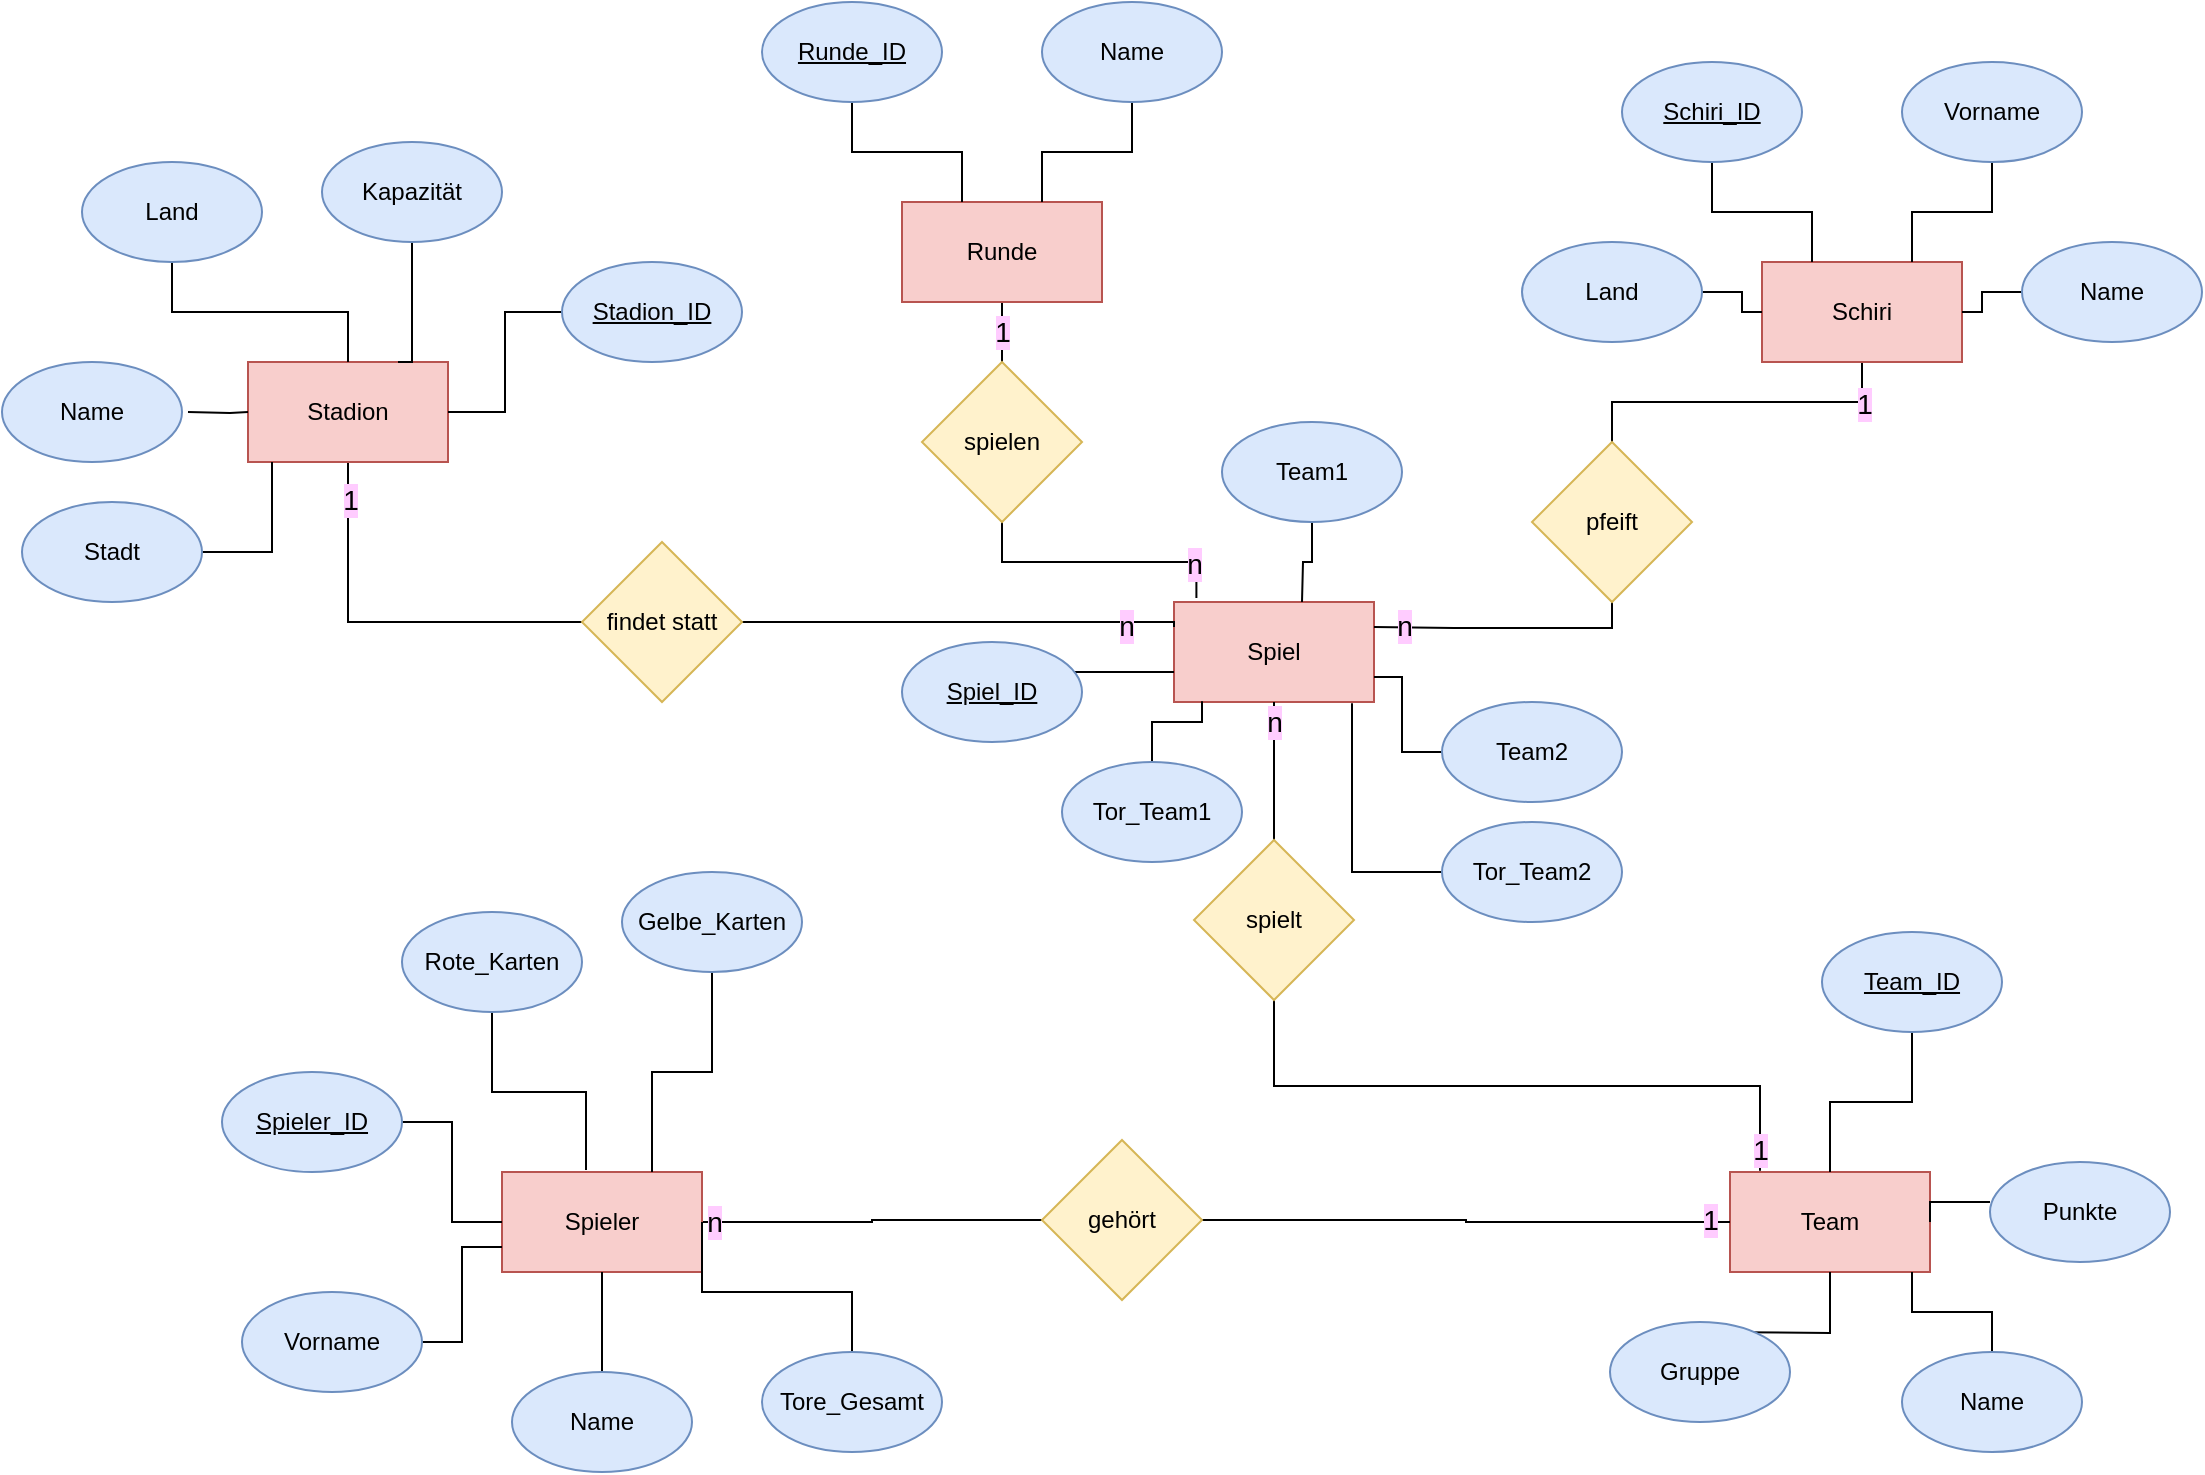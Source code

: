 <mxfile version="20.8.20" type="device"><diagram name="Seite-1" id="wjjzbbzOERGr50XTU7Qr"><mxGraphModel dx="1134" dy="976" grid="1" gridSize="10" guides="1" tooltips="1" connect="1" arrows="1" fold="1" page="1" pageScale="1" pageWidth="827" pageHeight="1169" math="0" shadow="0"><root><mxCell id="0"/><mxCell id="1" parent="0"/><mxCell id="yQyNWWdv4-H6SSiPYNSb-81" style="edgeStyle=orthogonalEdgeStyle;rounded=0;orthogonalLoop=1;jettySize=auto;html=1;entryX=0.5;entryY=0;entryDx=0;entryDy=0;endArrow=none;endFill=0;" edge="1" parent="1" source="yQyNWWdv4-H6SSiPYNSb-1" target="yQyNWWdv4-H6SSiPYNSb-80"><mxGeometry relative="1" as="geometry"/></mxCell><mxCell id="yQyNWWdv4-H6SSiPYNSb-83" value="1" style="edgeLabel;html=1;align=center;verticalAlign=middle;resizable=0;points=[];labelBackgroundColor=#FFCCFF;fontSize=14;" vertex="1" connectable="0" parent="yQyNWWdv4-H6SSiPYNSb-81"><mxGeometry x="-0.296" y="1" relative="1" as="geometry"><mxPoint x="-1" y="-3" as="offset"/></mxGeometry></mxCell><mxCell id="yQyNWWdv4-H6SSiPYNSb-1" value="Runde" style="rounded=0;whiteSpace=wrap;html=1;fillColor=#f8cecc;strokeColor=#b85450;" vertex="1" parent="1"><mxGeometry x="520" y="170" width="100" height="50" as="geometry"/></mxCell><mxCell id="yQyNWWdv4-H6SSiPYNSb-76" style="edgeStyle=orthogonalEdgeStyle;rounded=0;orthogonalLoop=1;jettySize=auto;html=1;endArrow=none;endFill=0;exitX=0.5;exitY=1;exitDx=0;exitDy=0;" edge="1" parent="1" source="yQyNWWdv4-H6SSiPYNSb-2" target="yQyNWWdv4-H6SSiPYNSb-75"><mxGeometry relative="1" as="geometry"/></mxCell><mxCell id="yQyNWWdv4-H6SSiPYNSb-78" value="1" style="edgeLabel;html=1;align=center;verticalAlign=middle;resizable=0;points=[];fontSize=14;labelBackgroundColor=#FFCCFF;" vertex="1" connectable="0" parent="yQyNWWdv4-H6SSiPYNSb-76"><mxGeometry x="-0.759" y="1" relative="1" as="geometry"><mxPoint x="1" as="offset"/></mxGeometry></mxCell><mxCell id="yQyNWWdv4-H6SSiPYNSb-2" value="Schiri" style="rounded=0;whiteSpace=wrap;html=1;fillColor=#f8cecc;strokeColor=#b85450;" vertex="1" parent="1"><mxGeometry x="950" y="200" width="100" height="50" as="geometry"/></mxCell><mxCell id="yQyNWWdv4-H6SSiPYNSb-65" style="edgeStyle=orthogonalEdgeStyle;rounded=0;orthogonalLoop=1;jettySize=auto;html=1;entryX=0;entryY=0.5;entryDx=0;entryDy=0;endArrow=none;endFill=0;" edge="1" parent="1" source="yQyNWWdv4-H6SSiPYNSb-3" target="yQyNWWdv4-H6SSiPYNSb-64"><mxGeometry relative="1" as="geometry"><mxPoint x="503" y="679" as="targetPoint"/></mxGeometry></mxCell><mxCell id="yQyNWWdv4-H6SSiPYNSb-68" value="n" style="edgeLabel;html=1;align=center;verticalAlign=middle;resizable=0;points=[];fontSize=14;labelBackgroundColor=#FFCCFF;" vertex="1" connectable="0" parent="yQyNWWdv4-H6SSiPYNSb-65"><mxGeometry x="-0.341" y="-1" relative="1" as="geometry"><mxPoint x="-51" y="-1" as="offset"/></mxGeometry></mxCell><mxCell id="yQyNWWdv4-H6SSiPYNSb-3" value="Spieler" style="rounded=0;whiteSpace=wrap;html=1;fillColor=#f8cecc;strokeColor=#b85450;" vertex="1" parent="1"><mxGeometry x="320" y="655" width="100" height="50" as="geometry"/></mxCell><mxCell id="yQyNWWdv4-H6SSiPYNSb-4" value="Spiel" style="rounded=0;whiteSpace=wrap;html=1;fillColor=#f8cecc;strokeColor=#b85450;" vertex="1" parent="1"><mxGeometry x="656" y="370" width="100" height="50" as="geometry"/></mxCell><mxCell id="yQyNWWdv4-H6SSiPYNSb-95" style="edgeStyle=orthogonalEdgeStyle;rounded=0;orthogonalLoop=1;jettySize=auto;html=1;entryX=0;entryY=0.5;entryDx=0;entryDy=0;endArrow=none;endFill=0;exitX=0.5;exitY=1;exitDx=0;exitDy=0;" edge="1" parent="1" source="yQyNWWdv4-H6SSiPYNSb-5" target="yQyNWWdv4-H6SSiPYNSb-86"><mxGeometry relative="1" as="geometry"/></mxCell><mxCell id="yQyNWWdv4-H6SSiPYNSb-96" value="1" style="edgeLabel;html=1;align=center;verticalAlign=middle;resizable=0;points=[];labelBackgroundColor=#FFCCFF;fontSize=14;" vertex="1" connectable="0" parent="yQyNWWdv4-H6SSiPYNSb-95"><mxGeometry x="-0.809" y="1" relative="1" as="geometry"><mxPoint as="offset"/></mxGeometry></mxCell><mxCell id="yQyNWWdv4-H6SSiPYNSb-5" value="Stadion" style="rounded=0;whiteSpace=wrap;html=1;fillColor=#f8cecc;strokeColor=#b85450;" vertex="1" parent="1"><mxGeometry x="193" y="250" width="100" height="50" as="geometry"/></mxCell><mxCell id="yQyNWWdv4-H6SSiPYNSb-91" style="edgeStyle=orthogonalEdgeStyle;rounded=0;orthogonalLoop=1;jettySize=auto;html=1;endArrow=none;endFill=0;exitX=0.15;exitY=-0.012;exitDx=0;exitDy=0;exitPerimeter=0;" edge="1" parent="1" source="yQyNWWdv4-H6SSiPYNSb-6" target="yQyNWWdv4-H6SSiPYNSb-70"><mxGeometry relative="1" as="geometry"/></mxCell><mxCell id="yQyNWWdv4-H6SSiPYNSb-94" value="1" style="edgeLabel;html=1;align=center;verticalAlign=middle;resizable=0;points=[];labelBackgroundColor=#FFCCFF;fontSize=14;" vertex="1" connectable="0" parent="yQyNWWdv4-H6SSiPYNSb-91"><mxGeometry x="-0.934" relative="1" as="geometry"><mxPoint as="offset"/></mxGeometry></mxCell><mxCell id="yQyNWWdv4-H6SSiPYNSb-6" value="Team" style="rounded=0;whiteSpace=wrap;html=1;fillColor=#f8cecc;strokeColor=#b85450;" vertex="1" parent="1"><mxGeometry x="934" y="655" width="100" height="50" as="geometry"/></mxCell><mxCell id="yQyNWWdv4-H6SSiPYNSb-9" value="" style="edgeStyle=orthogonalEdgeStyle;rounded=0;orthogonalLoop=1;jettySize=auto;html=1;endArrow=none;endFill=0;" edge="1" parent="1" source="yQyNWWdv4-H6SSiPYNSb-7" target="yQyNWWdv4-H6SSiPYNSb-1"><mxGeometry relative="1" as="geometry"><Array as="points"><mxPoint x="495" y="145"/><mxPoint x="550" y="145"/></Array></mxGeometry></mxCell><mxCell id="yQyNWWdv4-H6SSiPYNSb-7" value="&lt;u&gt;Runde_ID&lt;/u&gt;" style="ellipse;whiteSpace=wrap;html=1;fillColor=#dae8fc;strokeColor=#6c8ebf;" vertex="1" parent="1"><mxGeometry x="450" y="70" width="90" height="50" as="geometry"/></mxCell><mxCell id="yQyNWWdv4-H6SSiPYNSb-10" value="" style="edgeStyle=orthogonalEdgeStyle;rounded=0;orthogonalLoop=1;jettySize=auto;html=1;endArrow=none;endFill=0;" edge="1" parent="1" source="yQyNWWdv4-H6SSiPYNSb-8" target="yQyNWWdv4-H6SSiPYNSb-1"><mxGeometry relative="1" as="geometry"><Array as="points"><mxPoint x="635" y="145"/><mxPoint x="590" y="145"/></Array></mxGeometry></mxCell><mxCell id="yQyNWWdv4-H6SSiPYNSb-8" value="Name" style="ellipse;whiteSpace=wrap;html=1;fillColor=#dae8fc;strokeColor=#6c8ebf;" vertex="1" parent="1"><mxGeometry x="590" y="70" width="90" height="50" as="geometry"/></mxCell><mxCell id="yQyNWWdv4-H6SSiPYNSb-38" style="edgeStyle=orthogonalEdgeStyle;rounded=0;orthogonalLoop=1;jettySize=auto;html=1;entryX=0.25;entryY=0;entryDx=0;entryDy=0;endArrow=none;endFill=0;" edge="1" parent="1" source="yQyNWWdv4-H6SSiPYNSb-11" target="yQyNWWdv4-H6SSiPYNSb-2"><mxGeometry relative="1" as="geometry"/></mxCell><mxCell id="yQyNWWdv4-H6SSiPYNSb-11" value="&lt;u&gt;Schiri_ID&lt;/u&gt;" style="ellipse;whiteSpace=wrap;html=1;fillColor=#dae8fc;strokeColor=#6c8ebf;" vertex="1" parent="1"><mxGeometry x="880" y="100" width="90" height="50" as="geometry"/></mxCell><mxCell id="yQyNWWdv4-H6SSiPYNSb-39" style="edgeStyle=orthogonalEdgeStyle;rounded=0;orthogonalLoop=1;jettySize=auto;html=1;entryX=0.75;entryY=0;entryDx=0;entryDy=0;endArrow=none;endFill=0;" edge="1" parent="1" source="yQyNWWdv4-H6SSiPYNSb-12" target="yQyNWWdv4-H6SSiPYNSb-2"><mxGeometry relative="1" as="geometry"/></mxCell><mxCell id="yQyNWWdv4-H6SSiPYNSb-12" value="Vorname" style="ellipse;whiteSpace=wrap;html=1;fillColor=#dae8fc;strokeColor=#6c8ebf;" vertex="1" parent="1"><mxGeometry x="1020" y="100" width="90" height="50" as="geometry"/></mxCell><mxCell id="yQyNWWdv4-H6SSiPYNSb-98" value="" style="edgeStyle=orthogonalEdgeStyle;rounded=0;orthogonalLoop=1;jettySize=auto;html=1;endArrow=none;endFill=0;" edge="1" parent="1" source="yQyNWWdv4-H6SSiPYNSb-13" target="yQyNWWdv4-H6SSiPYNSb-2"><mxGeometry relative="1" as="geometry"/></mxCell><mxCell id="yQyNWWdv4-H6SSiPYNSb-13" value="Name" style="ellipse;whiteSpace=wrap;html=1;fillColor=#dae8fc;strokeColor=#6c8ebf;" vertex="1" parent="1"><mxGeometry x="1080" y="190" width="90" height="50" as="geometry"/></mxCell><mxCell id="yQyNWWdv4-H6SSiPYNSb-36" value="" style="edgeStyle=orthogonalEdgeStyle;rounded=0;orthogonalLoop=1;jettySize=auto;html=1;endArrow=none;endFill=0;" edge="1" parent="1" source="yQyNWWdv4-H6SSiPYNSb-14" target="yQyNWWdv4-H6SSiPYNSb-2"><mxGeometry relative="1" as="geometry"/></mxCell><mxCell id="yQyNWWdv4-H6SSiPYNSb-14" value="Land" style="ellipse;whiteSpace=wrap;html=1;fillColor=#dae8fc;strokeColor=#6c8ebf;" vertex="1" parent="1"><mxGeometry x="830" y="190" width="90" height="50" as="geometry"/></mxCell><mxCell id="yQyNWWdv4-H6SSiPYNSb-45" value="" style="edgeStyle=orthogonalEdgeStyle;rounded=0;orthogonalLoop=1;jettySize=auto;html=1;endArrow=none;endFill=0;" edge="1" parent="1" source="yQyNWWdv4-H6SSiPYNSb-15" target="yQyNWWdv4-H6SSiPYNSb-4"><mxGeometry relative="1" as="geometry"><Array as="points"><mxPoint x="650" y="405"/><mxPoint x="650" y="405"/></Array></mxGeometry></mxCell><mxCell id="yQyNWWdv4-H6SSiPYNSb-15" value="&lt;u&gt;Spiel_ID&lt;/u&gt;" style="ellipse;whiteSpace=wrap;html=1;fillColor=#dae8fc;strokeColor=#6c8ebf;" vertex="1" parent="1"><mxGeometry x="520" y="390" width="90" height="50" as="geometry"/></mxCell><mxCell id="yQyNWWdv4-H6SSiPYNSb-44" style="edgeStyle=orthogonalEdgeStyle;rounded=0;orthogonalLoop=1;jettySize=auto;html=1;entryX=0.14;entryY=0.993;entryDx=0;entryDy=0;endArrow=none;endFill=0;entryPerimeter=0;" edge="1" parent="1" source="yQyNWWdv4-H6SSiPYNSb-16" target="yQyNWWdv4-H6SSiPYNSb-4"><mxGeometry relative="1" as="geometry"/></mxCell><mxCell id="yQyNWWdv4-H6SSiPYNSb-16" value="Tor_Team1" style="ellipse;whiteSpace=wrap;html=1;fillColor=#dae8fc;strokeColor=#6c8ebf;" vertex="1" parent="1"><mxGeometry x="600" y="450" width="90" height="50" as="geometry"/></mxCell><mxCell id="yQyNWWdv4-H6SSiPYNSb-43" style="edgeStyle=orthogonalEdgeStyle;rounded=0;orthogonalLoop=1;jettySize=auto;html=1;entryX=0.89;entryY=1.013;entryDx=0;entryDy=0;entryPerimeter=0;endArrow=none;endFill=0;" edge="1" parent="1" source="yQyNWWdv4-H6SSiPYNSb-17" target="yQyNWWdv4-H6SSiPYNSb-4"><mxGeometry relative="1" as="geometry"/></mxCell><mxCell id="yQyNWWdv4-H6SSiPYNSb-17" value="Tor_Team2" style="ellipse;whiteSpace=wrap;html=1;fillColor=#dae8fc;strokeColor=#6c8ebf;" vertex="1" parent="1"><mxGeometry x="790" y="480" width="90" height="50" as="geometry"/></mxCell><mxCell id="yQyNWWdv4-H6SSiPYNSb-63" style="edgeStyle=orthogonalEdgeStyle;rounded=0;orthogonalLoop=1;jettySize=auto;html=1;endArrow=none;endFill=0;" edge="1" parent="1" source="yQyNWWdv4-H6SSiPYNSb-18" target="yQyNWWdv4-H6SSiPYNSb-3"><mxGeometry relative="1" as="geometry"/></mxCell><mxCell id="yQyNWWdv4-H6SSiPYNSb-18" value="&lt;u&gt;Spieler_ID&lt;/u&gt;" style="ellipse;whiteSpace=wrap;html=1;fillColor=#dae8fc;strokeColor=#6c8ebf;" vertex="1" parent="1"><mxGeometry x="180" y="605" width="90" height="50" as="geometry"/></mxCell><mxCell id="yQyNWWdv4-H6SSiPYNSb-57" style="edgeStyle=orthogonalEdgeStyle;rounded=0;orthogonalLoop=1;jettySize=auto;html=1;entryX=0;entryY=0.75;entryDx=0;entryDy=0;endArrow=none;endFill=0;" edge="1" parent="1" source="yQyNWWdv4-H6SSiPYNSb-19" target="yQyNWWdv4-H6SSiPYNSb-3"><mxGeometry relative="1" as="geometry"/></mxCell><mxCell id="yQyNWWdv4-H6SSiPYNSb-19" value="Vorname" style="ellipse;whiteSpace=wrap;html=1;fillColor=#dae8fc;strokeColor=#6c8ebf;" vertex="1" parent="1"><mxGeometry x="190" y="715" width="90" height="50" as="geometry"/></mxCell><mxCell id="yQyNWWdv4-H6SSiPYNSb-59" style="edgeStyle=orthogonalEdgeStyle;rounded=0;orthogonalLoop=1;jettySize=auto;html=1;entryX=0.5;entryY=1;entryDx=0;entryDy=0;endArrow=none;endFill=0;" edge="1" parent="1" source="yQyNWWdv4-H6SSiPYNSb-20" target="yQyNWWdv4-H6SSiPYNSb-3"><mxGeometry relative="1" as="geometry"/></mxCell><mxCell id="yQyNWWdv4-H6SSiPYNSb-20" value="Name" style="ellipse;whiteSpace=wrap;html=1;fillColor=#dae8fc;strokeColor=#6c8ebf;" vertex="1" parent="1"><mxGeometry x="325" y="755" width="90" height="50" as="geometry"/></mxCell><mxCell id="yQyNWWdv4-H6SSiPYNSb-60" style="edgeStyle=orthogonalEdgeStyle;rounded=0;orthogonalLoop=1;jettySize=auto;html=1;entryX=1;entryY=0.5;entryDx=0;entryDy=0;endArrow=none;endFill=0;exitX=0.5;exitY=0;exitDx=0;exitDy=0;" edge="1" parent="1" source="yQyNWWdv4-H6SSiPYNSb-21" target="yQyNWWdv4-H6SSiPYNSb-3"><mxGeometry relative="1" as="geometry"><Array as="points"><mxPoint x="495" y="715"/><mxPoint x="420" y="715"/></Array></mxGeometry></mxCell><mxCell id="yQyNWWdv4-H6SSiPYNSb-21" value="Tore_Gesamt" style="ellipse;whiteSpace=wrap;html=1;fillColor=#dae8fc;strokeColor=#6c8ebf;" vertex="1" parent="1"><mxGeometry x="450" y="745" width="90" height="50" as="geometry"/></mxCell><mxCell id="yQyNWWdv4-H6SSiPYNSb-69" style="edgeStyle=orthogonalEdgeStyle;rounded=0;orthogonalLoop=1;jettySize=auto;html=1;entryX=0.75;entryY=0;entryDx=0;entryDy=0;endArrow=none;endFill=0;" edge="1" parent="1" source="yQyNWWdv4-H6SSiPYNSb-22" target="yQyNWWdv4-H6SSiPYNSb-3"><mxGeometry relative="1" as="geometry"/></mxCell><mxCell id="yQyNWWdv4-H6SSiPYNSb-22" value="Gelbe_Karten" style="ellipse;whiteSpace=wrap;html=1;fillColor=#dae8fc;strokeColor=#6c8ebf;" vertex="1" parent="1"><mxGeometry x="380" y="505" width="90" height="50" as="geometry"/></mxCell><mxCell id="yQyNWWdv4-H6SSiPYNSb-62" style="edgeStyle=orthogonalEdgeStyle;rounded=0;orthogonalLoop=1;jettySize=auto;html=1;entryX=0.42;entryY=-0.02;entryDx=0;entryDy=0;entryPerimeter=0;endArrow=none;endFill=0;" edge="1" parent="1" source="yQyNWWdv4-H6SSiPYNSb-23" target="yQyNWWdv4-H6SSiPYNSb-3"><mxGeometry relative="1" as="geometry"/></mxCell><mxCell id="yQyNWWdv4-H6SSiPYNSb-23" value="Rote_Karten" style="ellipse;whiteSpace=wrap;html=1;fillColor=#dae8fc;strokeColor=#6c8ebf;" vertex="1" parent="1"><mxGeometry x="270" y="525" width="90" height="50" as="geometry"/></mxCell><mxCell id="yQyNWWdv4-H6SSiPYNSb-54" value="" style="edgeStyle=orthogonalEdgeStyle;rounded=0;orthogonalLoop=1;jettySize=auto;html=1;endArrow=none;endFill=0;" edge="1" parent="1" target="yQyNWWdv4-H6SSiPYNSb-5"><mxGeometry relative="1" as="geometry"><mxPoint x="163" y="275" as="sourcePoint"/></mxGeometry></mxCell><mxCell id="yQyNWWdv4-H6SSiPYNSb-24" value="Name" style="ellipse;whiteSpace=wrap;html=1;fillColor=#dae8fc;strokeColor=#6c8ebf;" vertex="1" parent="1"><mxGeometry x="70" y="250" width="90" height="50" as="geometry"/></mxCell><mxCell id="yQyNWWdv4-H6SSiPYNSb-53" style="edgeStyle=orthogonalEdgeStyle;rounded=0;orthogonalLoop=1;jettySize=auto;html=1;entryX=0.12;entryY=0.999;entryDx=0;entryDy=0;entryPerimeter=0;endArrow=none;endFill=0;" edge="1" parent="1" target="yQyNWWdv4-H6SSiPYNSb-5"><mxGeometry relative="1" as="geometry"><mxPoint x="169.243" y="345" as="sourcePoint"/><Array as="points"><mxPoint x="205" y="345"/></Array></mxGeometry></mxCell><mxCell id="yQyNWWdv4-H6SSiPYNSb-25" value="Stadt" style="ellipse;whiteSpace=wrap;html=1;fillColor=#dae8fc;strokeColor=#6c8ebf;" vertex="1" parent="1"><mxGeometry x="80" y="320" width="90" height="50" as="geometry"/></mxCell><mxCell id="yQyNWWdv4-H6SSiPYNSb-52" value="" style="edgeStyle=orthogonalEdgeStyle;rounded=0;orthogonalLoop=1;jettySize=auto;html=1;endArrow=none;endFill=0;" edge="1" parent="1" source="yQyNWWdv4-H6SSiPYNSb-26" target="yQyNWWdv4-H6SSiPYNSb-5"><mxGeometry relative="1" as="geometry"/></mxCell><mxCell id="yQyNWWdv4-H6SSiPYNSb-26" value="Land" style="ellipse;whiteSpace=wrap;html=1;fillColor=#dae8fc;strokeColor=#6c8ebf;" vertex="1" parent="1"><mxGeometry x="110" y="150" width="90" height="50" as="geometry"/></mxCell><mxCell id="yQyNWWdv4-H6SSiPYNSb-50" style="edgeStyle=orthogonalEdgeStyle;rounded=0;orthogonalLoop=1;jettySize=auto;html=1;entryX=0.75;entryY=0;entryDx=0;entryDy=0;endArrow=none;endFill=0;" edge="1" parent="1" source="yQyNWWdv4-H6SSiPYNSb-27" target="yQyNWWdv4-H6SSiPYNSb-5"><mxGeometry relative="1" as="geometry"><Array as="points"><mxPoint x="275" y="250"/></Array></mxGeometry></mxCell><mxCell id="yQyNWWdv4-H6SSiPYNSb-27" value="Kapazität" style="ellipse;whiteSpace=wrap;html=1;fillColor=#dae8fc;strokeColor=#6c8ebf;" vertex="1" parent="1"><mxGeometry x="230" y="140" width="90" height="50" as="geometry"/></mxCell><mxCell id="yQyNWWdv4-H6SSiPYNSb-85" style="edgeStyle=orthogonalEdgeStyle;rounded=0;orthogonalLoop=1;jettySize=auto;html=1;entryX=1;entryY=0.5;entryDx=0;entryDy=0;endArrow=none;endFill=0;" edge="1" parent="1" source="yQyNWWdv4-H6SSiPYNSb-28" target="yQyNWWdv4-H6SSiPYNSb-5"><mxGeometry relative="1" as="geometry"/></mxCell><mxCell id="yQyNWWdv4-H6SSiPYNSb-28" value="&lt;u&gt;Stadion_ID&lt;/u&gt;" style="ellipse;whiteSpace=wrap;html=1;fillColor=#dae8fc;strokeColor=#6c8ebf;" vertex="1" parent="1"><mxGeometry x="350" y="200" width="90" height="50" as="geometry"/></mxCell><mxCell id="yQyNWWdv4-H6SSiPYNSb-49" value="" style="edgeStyle=orthogonalEdgeStyle;rounded=0;orthogonalLoop=1;jettySize=auto;html=1;endArrow=none;endFill=0;" edge="1" parent="1" source="yQyNWWdv4-H6SSiPYNSb-29" target="yQyNWWdv4-H6SSiPYNSb-6"><mxGeometry relative="1" as="geometry"/></mxCell><mxCell id="yQyNWWdv4-H6SSiPYNSb-29" value="&lt;u&gt;Team_ID&lt;/u&gt;" style="ellipse;whiteSpace=wrap;html=1;fillColor=#dae8fc;strokeColor=#6c8ebf;" vertex="1" parent="1"><mxGeometry x="980" y="535" width="90" height="50" as="geometry"/></mxCell><mxCell id="yQyNWWdv4-H6SSiPYNSb-48" style="edgeStyle=orthogonalEdgeStyle;rounded=0;orthogonalLoop=1;jettySize=auto;html=1;endArrow=none;endFill=0;entryX=0.5;entryY=1;entryDx=0;entryDy=0;" edge="1" parent="1" target="yQyNWWdv4-H6SSiPYNSb-6"><mxGeometry relative="1" as="geometry"><mxPoint x="984" y="715" as="targetPoint"/><mxPoint x="919" y="735" as="sourcePoint"/></mxGeometry></mxCell><mxCell id="yQyNWWdv4-H6SSiPYNSb-30" value="Gruppe" style="ellipse;whiteSpace=wrap;html=1;fillColor=#dae8fc;strokeColor=#6c8ebf;" vertex="1" parent="1"><mxGeometry x="874" y="730" width="90" height="50" as="geometry"/></mxCell><mxCell id="yQyNWWdv4-H6SSiPYNSb-47" style="edgeStyle=orthogonalEdgeStyle;rounded=0;orthogonalLoop=1;jettySize=auto;html=1;entryX=0.91;entryY=1;entryDx=0;entryDy=0;entryPerimeter=0;endArrow=none;endFill=0;" edge="1" parent="1" source="yQyNWWdv4-H6SSiPYNSb-31" target="yQyNWWdv4-H6SSiPYNSb-6"><mxGeometry relative="1" as="geometry"/></mxCell><mxCell id="yQyNWWdv4-H6SSiPYNSb-31" value="Name" style="ellipse;whiteSpace=wrap;html=1;fillColor=#dae8fc;strokeColor=#6c8ebf;" vertex="1" parent="1"><mxGeometry x="1020" y="745" width="90" height="50" as="geometry"/></mxCell><mxCell id="yQyNWWdv4-H6SSiPYNSb-46" style="edgeStyle=orthogonalEdgeStyle;rounded=0;orthogonalLoop=1;jettySize=auto;html=1;entryX=1;entryY=0.5;entryDx=0;entryDy=0;endArrow=none;endFill=0;" edge="1" parent="1" target="yQyNWWdv4-H6SSiPYNSb-6"><mxGeometry relative="1" as="geometry"><mxPoint x="1064.0" y="670.037" as="sourcePoint"/></mxGeometry></mxCell><mxCell id="yQyNWWdv4-H6SSiPYNSb-32" value="Punkte" style="ellipse;whiteSpace=wrap;html=1;fillColor=#dae8fc;strokeColor=#6c8ebf;" vertex="1" parent="1"><mxGeometry x="1064" y="650" width="90" height="50" as="geometry"/></mxCell><mxCell id="yQyNWWdv4-H6SSiPYNSb-41" style="edgeStyle=orthogonalEdgeStyle;rounded=0;orthogonalLoop=1;jettySize=auto;html=1;endArrow=none;endFill=0;" edge="1" parent="1" source="yQyNWWdv4-H6SSiPYNSb-34"><mxGeometry relative="1" as="geometry"><mxPoint x="720" y="370" as="targetPoint"/></mxGeometry></mxCell><mxCell id="yQyNWWdv4-H6SSiPYNSb-34" value="Team1" style="ellipse;whiteSpace=wrap;html=1;fillColor=#dae8fc;strokeColor=#6c8ebf;" vertex="1" parent="1"><mxGeometry x="680" y="280" width="90" height="50" as="geometry"/></mxCell><mxCell id="yQyNWWdv4-H6SSiPYNSb-42" style="edgeStyle=orthogonalEdgeStyle;rounded=0;orthogonalLoop=1;jettySize=auto;html=1;entryX=1;entryY=0.75;entryDx=0;entryDy=0;endArrow=none;endFill=0;" edge="1" parent="1" source="yQyNWWdv4-H6SSiPYNSb-35" target="yQyNWWdv4-H6SSiPYNSb-4"><mxGeometry relative="1" as="geometry"/></mxCell><mxCell id="yQyNWWdv4-H6SSiPYNSb-35" value="Team2" style="ellipse;whiteSpace=wrap;html=1;fillColor=#dae8fc;strokeColor=#6c8ebf;" vertex="1" parent="1"><mxGeometry x="790" y="420" width="90" height="50" as="geometry"/></mxCell><mxCell id="yQyNWWdv4-H6SSiPYNSb-92" style="edgeStyle=orthogonalEdgeStyle;rounded=0;orthogonalLoop=1;jettySize=auto;html=1;entryX=0;entryY=0.5;entryDx=0;entryDy=0;endArrow=none;endFill=0;" edge="1" parent="1" source="yQyNWWdv4-H6SSiPYNSb-64" target="yQyNWWdv4-H6SSiPYNSb-6"><mxGeometry relative="1" as="geometry"/></mxCell><mxCell id="yQyNWWdv4-H6SSiPYNSb-93" value="1" style="edgeLabel;html=1;align=center;verticalAlign=middle;resizable=0;points=[];labelBackgroundColor=#FFCCFF;fontSize=14;" vertex="1" connectable="0" parent="yQyNWWdv4-H6SSiPYNSb-92"><mxGeometry x="0.922" y="1" relative="1" as="geometry"><mxPoint as="offset"/></mxGeometry></mxCell><mxCell id="yQyNWWdv4-H6SSiPYNSb-64" value="gehört" style="rhombus;whiteSpace=wrap;html=1;fillColor=#fff2cc;strokeColor=#d6b656;" vertex="1" parent="1"><mxGeometry x="590" y="639" width="80" height="80" as="geometry"/></mxCell><mxCell id="yQyNWWdv4-H6SSiPYNSb-73" value="" style="edgeStyle=orthogonalEdgeStyle;rounded=0;orthogonalLoop=1;jettySize=auto;html=1;endArrow=none;endFill=0;" edge="1" parent="1" source="yQyNWWdv4-H6SSiPYNSb-70" target="yQyNWWdv4-H6SSiPYNSb-4"><mxGeometry relative="1" as="geometry"/></mxCell><mxCell id="yQyNWWdv4-H6SSiPYNSb-74" value="n" style="edgeLabel;html=1;align=center;verticalAlign=middle;resizable=0;points=[];labelBackgroundColor=#FFCCFF;fontSize=14;" vertex="1" connectable="0" parent="yQyNWWdv4-H6SSiPYNSb-73"><mxGeometry x="0.708" relative="1" as="geometry"><mxPoint as="offset"/></mxGeometry></mxCell><mxCell id="yQyNWWdv4-H6SSiPYNSb-70" value="spielt" style="rhombus;whiteSpace=wrap;html=1;fillColor=#fff2cc;strokeColor=#d6b656;" vertex="1" parent="1"><mxGeometry x="666" y="489" width="80" height="80" as="geometry"/></mxCell><mxCell id="yQyNWWdv4-H6SSiPYNSb-99" style="edgeStyle=orthogonalEdgeStyle;rounded=0;orthogonalLoop=1;jettySize=auto;html=1;entryX=1;entryY=0.25;entryDx=0;entryDy=0;endArrow=none;endFill=0;exitX=0.5;exitY=1;exitDx=0;exitDy=0;" edge="1" parent="1" source="yQyNWWdv4-H6SSiPYNSb-75" target="yQyNWWdv4-H6SSiPYNSb-4"><mxGeometry relative="1" as="geometry"><Array as="points"><mxPoint x="875" y="383"/><mxPoint x="796" y="383"/></Array></mxGeometry></mxCell><mxCell id="yQyNWWdv4-H6SSiPYNSb-100" value="n" style="edgeLabel;html=1;align=center;verticalAlign=middle;resizable=0;points=[];labelBackgroundColor=#FFCCFF;fontSize=14;" vertex="1" connectable="0" parent="yQyNWWdv4-H6SSiPYNSb-99"><mxGeometry x="0.781" y="-1" relative="1" as="geometry"><mxPoint as="offset"/></mxGeometry></mxCell><mxCell id="yQyNWWdv4-H6SSiPYNSb-75" value="pfeift" style="rhombus;whiteSpace=wrap;html=1;fillColor=#fff2cc;strokeColor=#d6b656;" vertex="1" parent="1"><mxGeometry x="835" y="290" width="80" height="80" as="geometry"/></mxCell><mxCell id="yQyNWWdv4-H6SSiPYNSb-82" style="edgeStyle=orthogonalEdgeStyle;rounded=0;orthogonalLoop=1;jettySize=auto;html=1;entryX=0.112;entryY=-0.04;entryDx=0;entryDy=0;endArrow=none;endFill=0;exitX=0.5;exitY=1;exitDx=0;exitDy=0;entryPerimeter=0;" edge="1" parent="1" source="yQyNWWdv4-H6SSiPYNSb-80" target="yQyNWWdv4-H6SSiPYNSb-4"><mxGeometry relative="1" as="geometry"><Array as="points"><mxPoint x="570" y="350"/><mxPoint x="667" y="350"/></Array></mxGeometry></mxCell><mxCell id="yQyNWWdv4-H6SSiPYNSb-84" value="n" style="edgeLabel;html=1;align=center;verticalAlign=middle;resizable=0;points=[];fontSize=14;labelBackgroundColor=#FFCCFF;" vertex="1" connectable="0" parent="yQyNWWdv4-H6SSiPYNSb-82"><mxGeometry x="0.747" y="-1" relative="1" as="geometry"><mxPoint as="offset"/></mxGeometry></mxCell><mxCell id="yQyNWWdv4-H6SSiPYNSb-80" value="spielen" style="rhombus;whiteSpace=wrap;html=1;fillColor=#fff2cc;strokeColor=#d6b656;" vertex="1" parent="1"><mxGeometry x="530" y="250" width="80" height="80" as="geometry"/></mxCell><mxCell id="yQyNWWdv4-H6SSiPYNSb-88" style="edgeStyle=orthogonalEdgeStyle;rounded=0;orthogonalLoop=1;jettySize=auto;html=1;entryX=0;entryY=0.25;entryDx=0;entryDy=0;endArrow=none;endFill=0;" edge="1" parent="1" source="yQyNWWdv4-H6SSiPYNSb-86" target="yQyNWWdv4-H6SSiPYNSb-4"><mxGeometry relative="1" as="geometry"><Array as="points"><mxPoint x="656" y="380"/></Array></mxGeometry></mxCell><mxCell id="yQyNWWdv4-H6SSiPYNSb-90" value="n" style="edgeLabel;html=1;align=center;verticalAlign=middle;resizable=0;points=[];fontSize=14;labelBackgroundColor=#FFCCFF;" vertex="1" connectable="0" parent="yQyNWWdv4-H6SSiPYNSb-88"><mxGeometry x="0.754" y="-2" relative="1" as="geometry"><mxPoint as="offset"/></mxGeometry></mxCell><mxCell id="yQyNWWdv4-H6SSiPYNSb-86" value="findet statt" style="rhombus;whiteSpace=wrap;html=1;fillColor=#fff2cc;strokeColor=#d6b656;" vertex="1" parent="1"><mxGeometry x="360" y="340" width="80" height="80" as="geometry"/></mxCell></root></mxGraphModel></diagram></mxfile>